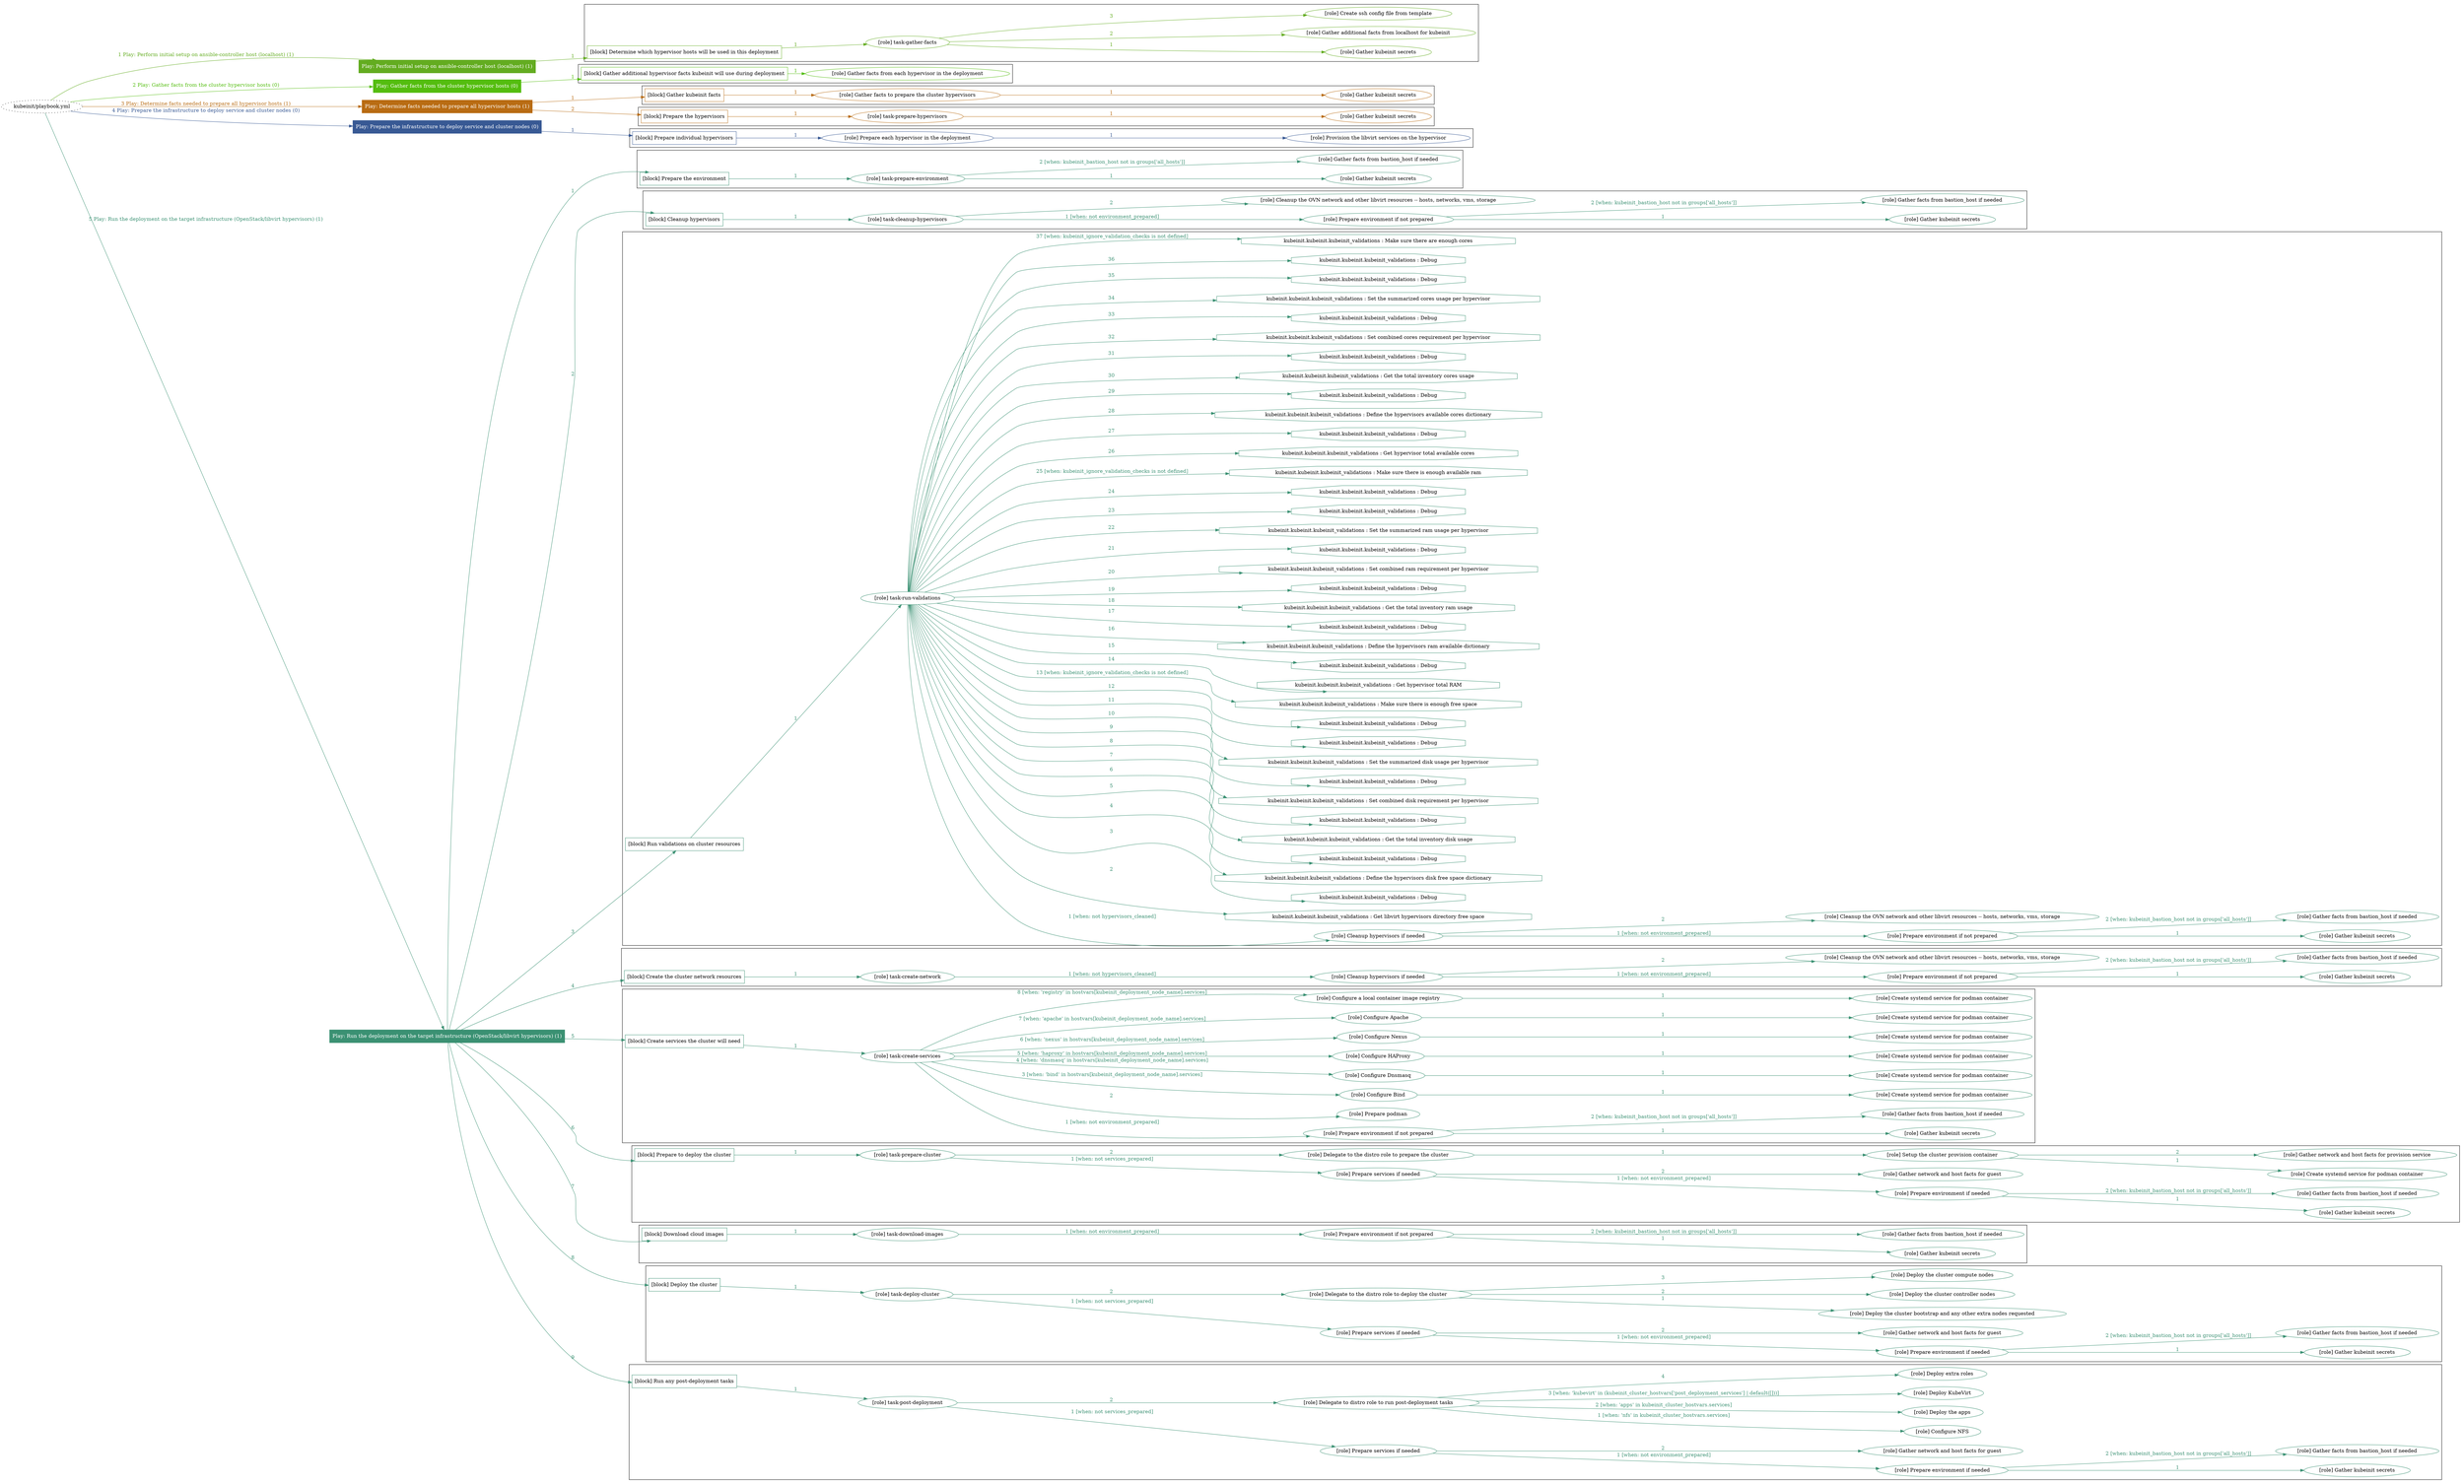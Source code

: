 digraph {
	graph [concentrate=true ordering=in rankdir=LR ratio=fill]
	edge [esep=5 sep=10]
	"kubeinit/playbook.yml" [URL="/home/runner/work/kubeinit/kubeinit/kubeinit/playbook.yml" id=playbook_b340f3e6 style=dotted]
	"kubeinit/playbook.yml" -> play_d14f29fc [label="1 Play: Perform initial setup on ansible-controller host (localhost) (1)" color="#63ac20" fontcolor="#63ac20" id=edge_play_d14f29fc labeltooltip="1 Play: Perform initial setup on ansible-controller host (localhost) (1)" tooltip="1 Play: Perform initial setup on ansible-controller host (localhost) (1)"]
	subgraph "Play: Perform initial setup on ansible-controller host (localhost) (1)" {
		play_d14f29fc [label="Play: Perform initial setup on ansible-controller host (localhost) (1)" URL="/home/runner/work/kubeinit/kubeinit/kubeinit/playbook.yml" color="#63ac20" fontcolor="#ffffff" id=play_d14f29fc shape=box style=filled tooltip=localhost]
		play_d14f29fc -> block_7a212aa8 [label=1 color="#63ac20" fontcolor="#63ac20" id=edge_block_7a212aa8 labeltooltip=1 tooltip=1]
		subgraph cluster_block_7a212aa8 {
			block_7a212aa8 [label="[block] Determine which hypervisor hosts will be used in this deployment" URL="/home/runner/work/kubeinit/kubeinit/kubeinit/playbook.yml" color="#63ac20" id=block_7a212aa8 labeltooltip="Determine which hypervisor hosts will be used in this deployment" shape=box tooltip="Determine which hypervisor hosts will be used in this deployment"]
			block_7a212aa8 -> role_61c9e924 [label="1 " color="#63ac20" fontcolor="#63ac20" id=edge_role_61c9e924 labeltooltip="1 " tooltip="1 "]
			subgraph "task-gather-facts" {
				role_61c9e924 [label="[role] task-gather-facts" URL="/home/runner/work/kubeinit/kubeinit/kubeinit/playbook.yml" color="#63ac20" id=role_61c9e924 tooltip="task-gather-facts"]
				role_61c9e924 -> role_0afa26f3 [label="1 " color="#63ac20" fontcolor="#63ac20" id=edge_role_0afa26f3 labeltooltip="1 " tooltip="1 "]
				subgraph "Gather kubeinit secrets" {
					role_0afa26f3 [label="[role] Gather kubeinit secrets" URL="/home/runner/.ansible/collections/ansible_collections/kubeinit/kubeinit/roles/kubeinit_prepare/tasks/build_hypervisors_group.yml" color="#63ac20" id=role_0afa26f3 tooltip="Gather kubeinit secrets"]
				}
				role_61c9e924 -> role_352f47d2 [label="2 " color="#63ac20" fontcolor="#63ac20" id=edge_role_352f47d2 labeltooltip="2 " tooltip="2 "]
				subgraph "Gather additional facts from localhost for kubeinit" {
					role_352f47d2 [label="[role] Gather additional facts from localhost for kubeinit" URL="/home/runner/.ansible/collections/ansible_collections/kubeinit/kubeinit/roles/kubeinit_prepare/tasks/build_hypervisors_group.yml" color="#63ac20" id=role_352f47d2 tooltip="Gather additional facts from localhost for kubeinit"]
				}
				role_61c9e924 -> role_abf53a0b [label="3 " color="#63ac20" fontcolor="#63ac20" id=edge_role_abf53a0b labeltooltip="3 " tooltip="3 "]
				subgraph "Create ssh config file from template" {
					role_abf53a0b [label="[role] Create ssh config file from template" URL="/home/runner/.ansible/collections/ansible_collections/kubeinit/kubeinit/roles/kubeinit_prepare/tasks/build_hypervisors_group.yml" color="#63ac20" id=role_abf53a0b tooltip="Create ssh config file from template"]
				}
			}
		}
	}
	"kubeinit/playbook.yml" -> play_2700bdf2 [label="2 Play: Gather facts from the cluster hypervisor hosts (0)" color="#54bd0f" fontcolor="#54bd0f" id=edge_play_2700bdf2 labeltooltip="2 Play: Gather facts from the cluster hypervisor hosts (0)" tooltip="2 Play: Gather facts from the cluster hypervisor hosts (0)"]
	subgraph "Play: Gather facts from the cluster hypervisor hosts (0)" {
		play_2700bdf2 [label="Play: Gather facts from the cluster hypervisor hosts (0)" URL="/home/runner/work/kubeinit/kubeinit/kubeinit/playbook.yml" color="#54bd0f" fontcolor="#ffffff" id=play_2700bdf2 shape=box style=filled tooltip="Play: Gather facts from the cluster hypervisor hosts (0)"]
		play_2700bdf2 -> block_c5b63250 [label=1 color="#54bd0f" fontcolor="#54bd0f" id=edge_block_c5b63250 labeltooltip=1 tooltip=1]
		subgraph cluster_block_c5b63250 {
			block_c5b63250 [label="[block] Gather additional hypervisor facts kubeinit will use during deployment" URL="/home/runner/work/kubeinit/kubeinit/kubeinit/playbook.yml" color="#54bd0f" id=block_c5b63250 labeltooltip="Gather additional hypervisor facts kubeinit will use during deployment" shape=box tooltip="Gather additional hypervisor facts kubeinit will use during deployment"]
			block_c5b63250 -> role_3ca1bf9e [label="1 " color="#54bd0f" fontcolor="#54bd0f" id=edge_role_3ca1bf9e labeltooltip="1 " tooltip="1 "]
			subgraph "Gather facts from each hypervisor in the deployment" {
				role_3ca1bf9e [label="[role] Gather facts from each hypervisor in the deployment" URL="/home/runner/work/kubeinit/kubeinit/kubeinit/playbook.yml" color="#54bd0f" id=role_3ca1bf9e tooltip="Gather facts from each hypervisor in the deployment"]
			}
		}
	}
	"kubeinit/playbook.yml" -> play_6f3cae3c [label="3 Play: Determine facts needed to prepare all hypervisor hosts (1)" color="#b96c13" fontcolor="#b96c13" id=edge_play_6f3cae3c labeltooltip="3 Play: Determine facts needed to prepare all hypervisor hosts (1)" tooltip="3 Play: Determine facts needed to prepare all hypervisor hosts (1)"]
	subgraph "Play: Determine facts needed to prepare all hypervisor hosts (1)" {
		play_6f3cae3c [label="Play: Determine facts needed to prepare all hypervisor hosts (1)" URL="/home/runner/work/kubeinit/kubeinit/kubeinit/playbook.yml" color="#b96c13" fontcolor="#ffffff" id=play_6f3cae3c shape=box style=filled tooltip=localhost]
		play_6f3cae3c -> block_60a329a4 [label=1 color="#b96c13" fontcolor="#b96c13" id=edge_block_60a329a4 labeltooltip=1 tooltip=1]
		subgraph cluster_block_60a329a4 {
			block_60a329a4 [label="[block] Gather kubeinit facts" URL="/home/runner/work/kubeinit/kubeinit/kubeinit/playbook.yml" color="#b96c13" id=block_60a329a4 labeltooltip="Gather kubeinit facts" shape=box tooltip="Gather kubeinit facts"]
			block_60a329a4 -> role_2aebc8b5 [label="1 " color="#b96c13" fontcolor="#b96c13" id=edge_role_2aebc8b5 labeltooltip="1 " tooltip="1 "]
			subgraph "Gather facts to prepare the cluster hypervisors" {
				role_2aebc8b5 [label="[role] Gather facts to prepare the cluster hypervisors" URL="/home/runner/work/kubeinit/kubeinit/kubeinit/playbook.yml" color="#b96c13" id=role_2aebc8b5 tooltip="Gather facts to prepare the cluster hypervisors"]
				role_2aebc8b5 -> role_fcdfa10d [label="1 " color="#b96c13" fontcolor="#b96c13" id=edge_role_fcdfa10d labeltooltip="1 " tooltip="1 "]
				subgraph "Gather kubeinit secrets" {
					role_fcdfa10d [label="[role] Gather kubeinit secrets" URL="/home/runner/.ansible/collections/ansible_collections/kubeinit/kubeinit/roles/kubeinit_prepare/tasks/gather_kubeinit_facts.yml" color="#b96c13" id=role_fcdfa10d tooltip="Gather kubeinit secrets"]
				}
			}
		}
		play_6f3cae3c -> block_6efc2d27 [label=2 color="#b96c13" fontcolor="#b96c13" id=edge_block_6efc2d27 labeltooltip=2 tooltip=2]
		subgraph cluster_block_6efc2d27 {
			block_6efc2d27 [label="[block] Prepare the hypervisors" URL="/home/runner/work/kubeinit/kubeinit/kubeinit/playbook.yml" color="#b96c13" id=block_6efc2d27 labeltooltip="Prepare the hypervisors" shape=box tooltip="Prepare the hypervisors"]
			block_6efc2d27 -> role_9854455f [label="1 " color="#b96c13" fontcolor="#b96c13" id=edge_role_9854455f labeltooltip="1 " tooltip="1 "]
			subgraph "task-prepare-hypervisors" {
				role_9854455f [label="[role] task-prepare-hypervisors" URL="/home/runner/work/kubeinit/kubeinit/kubeinit/playbook.yml" color="#b96c13" id=role_9854455f tooltip="task-prepare-hypervisors"]
				role_9854455f -> role_d564fb24 [label="1 " color="#b96c13" fontcolor="#b96c13" id=edge_role_d564fb24 labeltooltip="1 " tooltip="1 "]
				subgraph "Gather kubeinit secrets" {
					role_d564fb24 [label="[role] Gather kubeinit secrets" URL="/home/runner/.ansible/collections/ansible_collections/kubeinit/kubeinit/roles/kubeinit_prepare/tasks/gather_kubeinit_facts.yml" color="#b96c13" id=role_d564fb24 tooltip="Gather kubeinit secrets"]
				}
			}
		}
	}
	"kubeinit/playbook.yml" -> play_5f726481 [label="4 Play: Prepare the infrastructure to deploy service and cluster nodes (0)" color="#385994" fontcolor="#385994" id=edge_play_5f726481 labeltooltip="4 Play: Prepare the infrastructure to deploy service and cluster nodes (0)" tooltip="4 Play: Prepare the infrastructure to deploy service and cluster nodes (0)"]
	subgraph "Play: Prepare the infrastructure to deploy service and cluster nodes (0)" {
		play_5f726481 [label="Play: Prepare the infrastructure to deploy service and cluster nodes (0)" URL="/home/runner/work/kubeinit/kubeinit/kubeinit/playbook.yml" color="#385994" fontcolor="#ffffff" id=play_5f726481 shape=box style=filled tooltip="Play: Prepare the infrastructure to deploy service and cluster nodes (0)"]
		play_5f726481 -> block_6125a386 [label=1 color="#385994" fontcolor="#385994" id=edge_block_6125a386 labeltooltip=1 tooltip=1]
		subgraph cluster_block_6125a386 {
			block_6125a386 [label="[block] Prepare individual hypervisors" URL="/home/runner/work/kubeinit/kubeinit/kubeinit/playbook.yml" color="#385994" id=block_6125a386 labeltooltip="Prepare individual hypervisors" shape=box tooltip="Prepare individual hypervisors"]
			block_6125a386 -> role_edf4b116 [label="1 " color="#385994" fontcolor="#385994" id=edge_role_edf4b116 labeltooltip="1 " tooltip="1 "]
			subgraph "Prepare each hypervisor in the deployment" {
				role_edf4b116 [label="[role] Prepare each hypervisor in the deployment" URL="/home/runner/work/kubeinit/kubeinit/kubeinit/playbook.yml" color="#385994" id=role_edf4b116 tooltip="Prepare each hypervisor in the deployment"]
				role_edf4b116 -> role_41923a4d [label="1 " color="#385994" fontcolor="#385994" id=edge_role_41923a4d labeltooltip="1 " tooltip="1 "]
				subgraph "Provision the libvirt services on the hypervisor" {
					role_41923a4d [label="[role] Provision the libvirt services on the hypervisor" URL="/home/runner/.ansible/collections/ansible_collections/kubeinit/kubeinit/roles/kubeinit_prepare/tasks/prepare_hypervisor.yml" color="#385994" id=role_41923a4d tooltip="Provision the libvirt services on the hypervisor"]
				}
			}
		}
	}
	"kubeinit/playbook.yml" -> play_31d99971 [label="5 Play: Run the deployment on the target infrastructure (OpenStack/libvirt hypervisors) (1)" color="#3b9173" fontcolor="#3b9173" id=edge_play_31d99971 labeltooltip="5 Play: Run the deployment on the target infrastructure (OpenStack/libvirt hypervisors) (1)" tooltip="5 Play: Run the deployment on the target infrastructure (OpenStack/libvirt hypervisors) (1)"]
	subgraph "Play: Run the deployment on the target infrastructure (OpenStack/libvirt hypervisors) (1)" {
		play_31d99971 [label="Play: Run the deployment on the target infrastructure (OpenStack/libvirt hypervisors) (1)" URL="/home/runner/work/kubeinit/kubeinit/kubeinit/playbook.yml" color="#3b9173" fontcolor="#ffffff" id=play_31d99971 shape=box style=filled tooltip=localhost]
		play_31d99971 -> block_1e7fec3a [label=1 color="#3b9173" fontcolor="#3b9173" id=edge_block_1e7fec3a labeltooltip=1 tooltip=1]
		subgraph cluster_block_1e7fec3a {
			block_1e7fec3a [label="[block] Prepare the environment" URL="/home/runner/work/kubeinit/kubeinit/kubeinit/playbook.yml" color="#3b9173" id=block_1e7fec3a labeltooltip="Prepare the environment" shape=box tooltip="Prepare the environment"]
			block_1e7fec3a -> role_796b4b3d [label="1 " color="#3b9173" fontcolor="#3b9173" id=edge_role_796b4b3d labeltooltip="1 " tooltip="1 "]
			subgraph "task-prepare-environment" {
				role_796b4b3d [label="[role] task-prepare-environment" URL="/home/runner/work/kubeinit/kubeinit/kubeinit/playbook.yml" color="#3b9173" id=role_796b4b3d tooltip="task-prepare-environment"]
				role_796b4b3d -> role_8493aa1d [label="1 " color="#3b9173" fontcolor="#3b9173" id=edge_role_8493aa1d labeltooltip="1 " tooltip="1 "]
				subgraph "Gather kubeinit secrets" {
					role_8493aa1d [label="[role] Gather kubeinit secrets" URL="/home/runner/.ansible/collections/ansible_collections/kubeinit/kubeinit/roles/kubeinit_prepare/tasks/gather_kubeinit_facts.yml" color="#3b9173" id=role_8493aa1d tooltip="Gather kubeinit secrets"]
				}
				role_796b4b3d -> role_0cc3c858 [label="2 [when: kubeinit_bastion_host not in groups['all_hosts']]" color="#3b9173" fontcolor="#3b9173" id=edge_role_0cc3c858 labeltooltip="2 [when: kubeinit_bastion_host not in groups['all_hosts']]" tooltip="2 [when: kubeinit_bastion_host not in groups['all_hosts']]"]
				subgraph "Gather facts from bastion_host if needed" {
					role_0cc3c858 [label="[role] Gather facts from bastion_host if needed" URL="/home/runner/.ansible/collections/ansible_collections/kubeinit/kubeinit/roles/kubeinit_prepare/tasks/main.yml" color="#3b9173" id=role_0cc3c858 tooltip="Gather facts from bastion_host if needed"]
				}
			}
		}
		play_31d99971 -> block_886cf13c [label=2 color="#3b9173" fontcolor="#3b9173" id=edge_block_886cf13c labeltooltip=2 tooltip=2]
		subgraph cluster_block_886cf13c {
			block_886cf13c [label="[block] Cleanup hypervisors" URL="/home/runner/work/kubeinit/kubeinit/kubeinit/playbook.yml" color="#3b9173" id=block_886cf13c labeltooltip="Cleanup hypervisors" shape=box tooltip="Cleanup hypervisors"]
			block_886cf13c -> role_6fd28d8e [label="1 " color="#3b9173" fontcolor="#3b9173" id=edge_role_6fd28d8e labeltooltip="1 " tooltip="1 "]
			subgraph "task-cleanup-hypervisors" {
				role_6fd28d8e [label="[role] task-cleanup-hypervisors" URL="/home/runner/work/kubeinit/kubeinit/kubeinit/playbook.yml" color="#3b9173" id=role_6fd28d8e tooltip="task-cleanup-hypervisors"]
				role_6fd28d8e -> role_a8335f3e [label="1 [when: not environment_prepared]" color="#3b9173" fontcolor="#3b9173" id=edge_role_a8335f3e labeltooltip="1 [when: not environment_prepared]" tooltip="1 [when: not environment_prepared]"]
				subgraph "Prepare environment if not prepared" {
					role_a8335f3e [label="[role] Prepare environment if not prepared" URL="/home/runner/.ansible/collections/ansible_collections/kubeinit/kubeinit/roles/kubeinit_libvirt/tasks/cleanup_hypervisors.yml" color="#3b9173" id=role_a8335f3e tooltip="Prepare environment if not prepared"]
					role_a8335f3e -> role_0e7005bd [label="1 " color="#3b9173" fontcolor="#3b9173" id=edge_role_0e7005bd labeltooltip="1 " tooltip="1 "]
					subgraph "Gather kubeinit secrets" {
						role_0e7005bd [label="[role] Gather kubeinit secrets" URL="/home/runner/.ansible/collections/ansible_collections/kubeinit/kubeinit/roles/kubeinit_prepare/tasks/gather_kubeinit_facts.yml" color="#3b9173" id=role_0e7005bd tooltip="Gather kubeinit secrets"]
					}
					role_a8335f3e -> role_0ea39835 [label="2 [when: kubeinit_bastion_host not in groups['all_hosts']]" color="#3b9173" fontcolor="#3b9173" id=edge_role_0ea39835 labeltooltip="2 [when: kubeinit_bastion_host not in groups['all_hosts']]" tooltip="2 [when: kubeinit_bastion_host not in groups['all_hosts']]"]
					subgraph "Gather facts from bastion_host if needed" {
						role_0ea39835 [label="[role] Gather facts from bastion_host if needed" URL="/home/runner/.ansible/collections/ansible_collections/kubeinit/kubeinit/roles/kubeinit_prepare/tasks/main.yml" color="#3b9173" id=role_0ea39835 tooltip="Gather facts from bastion_host if needed"]
					}
				}
				role_6fd28d8e -> role_cc584f30 [label="2 " color="#3b9173" fontcolor="#3b9173" id=edge_role_cc584f30 labeltooltip="2 " tooltip="2 "]
				subgraph "Cleanup the OVN network and other libvirt resources -- hosts, networks, vms, storage" {
					role_cc584f30 [label="[role] Cleanup the OVN network and other libvirt resources -- hosts, networks, vms, storage" URL="/home/runner/.ansible/collections/ansible_collections/kubeinit/kubeinit/roles/kubeinit_libvirt/tasks/cleanup_hypervisors.yml" color="#3b9173" id=role_cc584f30 tooltip="Cleanup the OVN network and other libvirt resources -- hosts, networks, vms, storage"]
				}
			}
		}
		play_31d99971 -> block_d98f54da [label=3 color="#3b9173" fontcolor="#3b9173" id=edge_block_d98f54da labeltooltip=3 tooltip=3]
		subgraph cluster_block_d98f54da {
			block_d98f54da [label="[block] Run validations on cluster resources" URL="/home/runner/work/kubeinit/kubeinit/kubeinit/playbook.yml" color="#3b9173" id=block_d98f54da labeltooltip="Run validations on cluster resources" shape=box tooltip="Run validations on cluster resources"]
			block_d98f54da -> role_2c6744a5 [label="1 " color="#3b9173" fontcolor="#3b9173" id=edge_role_2c6744a5 labeltooltip="1 " tooltip="1 "]
			subgraph "task-run-validations" {
				role_2c6744a5 [label="[role] task-run-validations" URL="/home/runner/work/kubeinit/kubeinit/kubeinit/playbook.yml" color="#3b9173" id=role_2c6744a5 tooltip="task-run-validations"]
				role_2c6744a5 -> role_4c7a014b [label="1 [when: not hypervisors_cleaned]" color="#3b9173" fontcolor="#3b9173" id=edge_role_4c7a014b labeltooltip="1 [when: not hypervisors_cleaned]" tooltip="1 [when: not hypervisors_cleaned]"]
				subgraph "Cleanup hypervisors if needed" {
					role_4c7a014b [label="[role] Cleanup hypervisors if needed" URL="/home/runner/.ansible/collections/ansible_collections/kubeinit/kubeinit/roles/kubeinit_validations/tasks/main.yml" color="#3b9173" id=role_4c7a014b tooltip="Cleanup hypervisors if needed"]
					role_4c7a014b -> role_e631acce [label="1 [when: not environment_prepared]" color="#3b9173" fontcolor="#3b9173" id=edge_role_e631acce labeltooltip="1 [when: not environment_prepared]" tooltip="1 [when: not environment_prepared]"]
					subgraph "Prepare environment if not prepared" {
						role_e631acce [label="[role] Prepare environment if not prepared" URL="/home/runner/.ansible/collections/ansible_collections/kubeinit/kubeinit/roles/kubeinit_libvirt/tasks/cleanup_hypervisors.yml" color="#3b9173" id=role_e631acce tooltip="Prepare environment if not prepared"]
						role_e631acce -> role_d04d528d [label="1 " color="#3b9173" fontcolor="#3b9173" id=edge_role_d04d528d labeltooltip="1 " tooltip="1 "]
						subgraph "Gather kubeinit secrets" {
							role_d04d528d [label="[role] Gather kubeinit secrets" URL="/home/runner/.ansible/collections/ansible_collections/kubeinit/kubeinit/roles/kubeinit_prepare/tasks/gather_kubeinit_facts.yml" color="#3b9173" id=role_d04d528d tooltip="Gather kubeinit secrets"]
						}
						role_e631acce -> role_562e6107 [label="2 [when: kubeinit_bastion_host not in groups['all_hosts']]" color="#3b9173" fontcolor="#3b9173" id=edge_role_562e6107 labeltooltip="2 [when: kubeinit_bastion_host not in groups['all_hosts']]" tooltip="2 [when: kubeinit_bastion_host not in groups['all_hosts']]"]
						subgraph "Gather facts from bastion_host if needed" {
							role_562e6107 [label="[role] Gather facts from bastion_host if needed" URL="/home/runner/.ansible/collections/ansible_collections/kubeinit/kubeinit/roles/kubeinit_prepare/tasks/main.yml" color="#3b9173" id=role_562e6107 tooltip="Gather facts from bastion_host if needed"]
						}
					}
					role_4c7a014b -> role_5502ee48 [label="2 " color="#3b9173" fontcolor="#3b9173" id=edge_role_5502ee48 labeltooltip="2 " tooltip="2 "]
					subgraph "Cleanup the OVN network and other libvirt resources -- hosts, networks, vms, storage" {
						role_5502ee48 [label="[role] Cleanup the OVN network and other libvirt resources -- hosts, networks, vms, storage" URL="/home/runner/.ansible/collections/ansible_collections/kubeinit/kubeinit/roles/kubeinit_libvirt/tasks/cleanup_hypervisors.yml" color="#3b9173" id=role_5502ee48 tooltip="Cleanup the OVN network and other libvirt resources -- hosts, networks, vms, storage"]
					}
				}
				task_34d435da [label="kubeinit.kubeinit.kubeinit_validations : Get libvirt hypervisors directory free space" URL="/home/runner/.ansible/collections/ansible_collections/kubeinit/kubeinit/roles/kubeinit_validations/tasks/10_libvirt_free_space.yml" color="#3b9173" id=task_34d435da shape=octagon tooltip="kubeinit.kubeinit.kubeinit_validations : Get libvirt hypervisors directory free space"]
				role_2c6744a5 -> task_34d435da [label="2 " color="#3b9173" fontcolor="#3b9173" id=edge_task_34d435da labeltooltip="2 " tooltip="2 "]
				task_7777bd68 [label="kubeinit.kubeinit.kubeinit_validations : Debug" URL="/home/runner/.ansible/collections/ansible_collections/kubeinit/kubeinit/roles/kubeinit_validations/tasks/10_libvirt_free_space.yml" color="#3b9173" id=task_7777bd68 shape=octagon tooltip="kubeinit.kubeinit.kubeinit_validations : Debug"]
				role_2c6744a5 -> task_7777bd68 [label="3 " color="#3b9173" fontcolor="#3b9173" id=edge_task_7777bd68 labeltooltip="3 " tooltip="3 "]
				task_3e4cfd17 [label="kubeinit.kubeinit.kubeinit_validations : Define the hypervisors disk free space dictionary" URL="/home/runner/.ansible/collections/ansible_collections/kubeinit/kubeinit/roles/kubeinit_validations/tasks/10_libvirt_free_space.yml" color="#3b9173" id=task_3e4cfd17 shape=octagon tooltip="kubeinit.kubeinit.kubeinit_validations : Define the hypervisors disk free space dictionary"]
				role_2c6744a5 -> task_3e4cfd17 [label="4 " color="#3b9173" fontcolor="#3b9173" id=edge_task_3e4cfd17 labeltooltip="4 " tooltip="4 "]
				task_92f4a771 [label="kubeinit.kubeinit.kubeinit_validations : Debug" URL="/home/runner/.ansible/collections/ansible_collections/kubeinit/kubeinit/roles/kubeinit_validations/tasks/10_libvirt_free_space.yml" color="#3b9173" id=task_92f4a771 shape=octagon tooltip="kubeinit.kubeinit.kubeinit_validations : Debug"]
				role_2c6744a5 -> task_92f4a771 [label="5 " color="#3b9173" fontcolor="#3b9173" id=edge_task_92f4a771 labeltooltip="5 " tooltip="5 "]
				task_b98c3095 [label="kubeinit.kubeinit.kubeinit_validations : Get the total inventory disk usage" URL="/home/runner/.ansible/collections/ansible_collections/kubeinit/kubeinit/roles/kubeinit_validations/tasks/10_libvirt_free_space.yml" color="#3b9173" id=task_b98c3095 shape=octagon tooltip="kubeinit.kubeinit.kubeinit_validations : Get the total inventory disk usage"]
				role_2c6744a5 -> task_b98c3095 [label="6 " color="#3b9173" fontcolor="#3b9173" id=edge_task_b98c3095 labeltooltip="6 " tooltip="6 "]
				task_83df4615 [label="kubeinit.kubeinit.kubeinit_validations : Debug" URL="/home/runner/.ansible/collections/ansible_collections/kubeinit/kubeinit/roles/kubeinit_validations/tasks/10_libvirt_free_space.yml" color="#3b9173" id=task_83df4615 shape=octagon tooltip="kubeinit.kubeinit.kubeinit_validations : Debug"]
				role_2c6744a5 -> task_83df4615 [label="7 " color="#3b9173" fontcolor="#3b9173" id=edge_task_83df4615 labeltooltip="7 " tooltip="7 "]
				task_5e7968ec [label="kubeinit.kubeinit.kubeinit_validations : Set combined disk requirement per hypervisor" URL="/home/runner/.ansible/collections/ansible_collections/kubeinit/kubeinit/roles/kubeinit_validations/tasks/10_libvirt_free_space.yml" color="#3b9173" id=task_5e7968ec shape=octagon tooltip="kubeinit.kubeinit.kubeinit_validations : Set combined disk requirement per hypervisor"]
				role_2c6744a5 -> task_5e7968ec [label="8 " color="#3b9173" fontcolor="#3b9173" id=edge_task_5e7968ec labeltooltip="8 " tooltip="8 "]
				task_207fda64 [label="kubeinit.kubeinit.kubeinit_validations : Debug" URL="/home/runner/.ansible/collections/ansible_collections/kubeinit/kubeinit/roles/kubeinit_validations/tasks/10_libvirt_free_space.yml" color="#3b9173" id=task_207fda64 shape=octagon tooltip="kubeinit.kubeinit.kubeinit_validations : Debug"]
				role_2c6744a5 -> task_207fda64 [label="9 " color="#3b9173" fontcolor="#3b9173" id=edge_task_207fda64 labeltooltip="9 " tooltip="9 "]
				task_cc1109e3 [label="kubeinit.kubeinit.kubeinit_validations : Set the summarized disk usage per hypervisor" URL="/home/runner/.ansible/collections/ansible_collections/kubeinit/kubeinit/roles/kubeinit_validations/tasks/10_libvirt_free_space.yml" color="#3b9173" id=task_cc1109e3 shape=octagon tooltip="kubeinit.kubeinit.kubeinit_validations : Set the summarized disk usage per hypervisor"]
				role_2c6744a5 -> task_cc1109e3 [label="10 " color="#3b9173" fontcolor="#3b9173" id=edge_task_cc1109e3 labeltooltip="10 " tooltip="10 "]
				task_cb6eaadc [label="kubeinit.kubeinit.kubeinit_validations : Debug" URL="/home/runner/.ansible/collections/ansible_collections/kubeinit/kubeinit/roles/kubeinit_validations/tasks/10_libvirt_free_space.yml" color="#3b9173" id=task_cb6eaadc shape=octagon tooltip="kubeinit.kubeinit.kubeinit_validations : Debug"]
				role_2c6744a5 -> task_cb6eaadc [label="11 " color="#3b9173" fontcolor="#3b9173" id=edge_task_cb6eaadc labeltooltip="11 " tooltip="11 "]
				task_4d61b62e [label="kubeinit.kubeinit.kubeinit_validations : Debug" URL="/home/runner/.ansible/collections/ansible_collections/kubeinit/kubeinit/roles/kubeinit_validations/tasks/10_libvirt_free_space.yml" color="#3b9173" id=task_4d61b62e shape=octagon tooltip="kubeinit.kubeinit.kubeinit_validations : Debug"]
				role_2c6744a5 -> task_4d61b62e [label="12 " color="#3b9173" fontcolor="#3b9173" id=edge_task_4d61b62e labeltooltip="12 " tooltip="12 "]
				task_4f3eecd2 [label="kubeinit.kubeinit.kubeinit_validations : Make sure there is enough free space" URL="/home/runner/.ansible/collections/ansible_collections/kubeinit/kubeinit/roles/kubeinit_validations/tasks/10_libvirt_free_space.yml" color="#3b9173" id=task_4f3eecd2 shape=octagon tooltip="kubeinit.kubeinit.kubeinit_validations : Make sure there is enough free space"]
				role_2c6744a5 -> task_4f3eecd2 [label="13 [when: kubeinit_ignore_validation_checks is not defined]" color="#3b9173" fontcolor="#3b9173" id=edge_task_4f3eecd2 labeltooltip="13 [when: kubeinit_ignore_validation_checks is not defined]" tooltip="13 [when: kubeinit_ignore_validation_checks is not defined]"]
				task_1d70d152 [label="kubeinit.kubeinit.kubeinit_validations : Get hypervisor total RAM" URL="/home/runner/.ansible/collections/ansible_collections/kubeinit/kubeinit/roles/kubeinit_validations/tasks/20_libvirt_available_ram.yml" color="#3b9173" id=task_1d70d152 shape=octagon tooltip="kubeinit.kubeinit.kubeinit_validations : Get hypervisor total RAM"]
				role_2c6744a5 -> task_1d70d152 [label="14 " color="#3b9173" fontcolor="#3b9173" id=edge_task_1d70d152 labeltooltip="14 " tooltip="14 "]
				task_4c614dbb [label="kubeinit.kubeinit.kubeinit_validations : Debug" URL="/home/runner/.ansible/collections/ansible_collections/kubeinit/kubeinit/roles/kubeinit_validations/tasks/20_libvirt_available_ram.yml" color="#3b9173" id=task_4c614dbb shape=octagon tooltip="kubeinit.kubeinit.kubeinit_validations : Debug"]
				role_2c6744a5 -> task_4c614dbb [label="15 " color="#3b9173" fontcolor="#3b9173" id=edge_task_4c614dbb labeltooltip="15 " tooltip="15 "]
				task_a47f6ef7 [label="kubeinit.kubeinit.kubeinit_validations : Define the hypervisors ram available dictionary" URL="/home/runner/.ansible/collections/ansible_collections/kubeinit/kubeinit/roles/kubeinit_validations/tasks/20_libvirt_available_ram.yml" color="#3b9173" id=task_a47f6ef7 shape=octagon tooltip="kubeinit.kubeinit.kubeinit_validations : Define the hypervisors ram available dictionary"]
				role_2c6744a5 -> task_a47f6ef7 [label="16 " color="#3b9173" fontcolor="#3b9173" id=edge_task_a47f6ef7 labeltooltip="16 " tooltip="16 "]
				task_5745e9c3 [label="kubeinit.kubeinit.kubeinit_validations : Debug" URL="/home/runner/.ansible/collections/ansible_collections/kubeinit/kubeinit/roles/kubeinit_validations/tasks/20_libvirt_available_ram.yml" color="#3b9173" id=task_5745e9c3 shape=octagon tooltip="kubeinit.kubeinit.kubeinit_validations : Debug"]
				role_2c6744a5 -> task_5745e9c3 [label="17 " color="#3b9173" fontcolor="#3b9173" id=edge_task_5745e9c3 labeltooltip="17 " tooltip="17 "]
				task_6cea26d4 [label="kubeinit.kubeinit.kubeinit_validations : Get the total inventory ram usage" URL="/home/runner/.ansible/collections/ansible_collections/kubeinit/kubeinit/roles/kubeinit_validations/tasks/20_libvirt_available_ram.yml" color="#3b9173" id=task_6cea26d4 shape=octagon tooltip="kubeinit.kubeinit.kubeinit_validations : Get the total inventory ram usage"]
				role_2c6744a5 -> task_6cea26d4 [label="18 " color="#3b9173" fontcolor="#3b9173" id=edge_task_6cea26d4 labeltooltip="18 " tooltip="18 "]
				task_dcb18753 [label="kubeinit.kubeinit.kubeinit_validations : Debug" URL="/home/runner/.ansible/collections/ansible_collections/kubeinit/kubeinit/roles/kubeinit_validations/tasks/20_libvirt_available_ram.yml" color="#3b9173" id=task_dcb18753 shape=octagon tooltip="kubeinit.kubeinit.kubeinit_validations : Debug"]
				role_2c6744a5 -> task_dcb18753 [label="19 " color="#3b9173" fontcolor="#3b9173" id=edge_task_dcb18753 labeltooltip="19 " tooltip="19 "]
				task_158edb77 [label="kubeinit.kubeinit.kubeinit_validations : Set combined ram requirement per hypervisor" URL="/home/runner/.ansible/collections/ansible_collections/kubeinit/kubeinit/roles/kubeinit_validations/tasks/20_libvirt_available_ram.yml" color="#3b9173" id=task_158edb77 shape=octagon tooltip="kubeinit.kubeinit.kubeinit_validations : Set combined ram requirement per hypervisor"]
				role_2c6744a5 -> task_158edb77 [label="20 " color="#3b9173" fontcolor="#3b9173" id=edge_task_158edb77 labeltooltip="20 " tooltip="20 "]
				task_4417036d [label="kubeinit.kubeinit.kubeinit_validations : Debug" URL="/home/runner/.ansible/collections/ansible_collections/kubeinit/kubeinit/roles/kubeinit_validations/tasks/20_libvirt_available_ram.yml" color="#3b9173" id=task_4417036d shape=octagon tooltip="kubeinit.kubeinit.kubeinit_validations : Debug"]
				role_2c6744a5 -> task_4417036d [label="21 " color="#3b9173" fontcolor="#3b9173" id=edge_task_4417036d labeltooltip="21 " tooltip="21 "]
				task_ffbd03a1 [label="kubeinit.kubeinit.kubeinit_validations : Set the summarized ram usage per hypervisor" URL="/home/runner/.ansible/collections/ansible_collections/kubeinit/kubeinit/roles/kubeinit_validations/tasks/20_libvirt_available_ram.yml" color="#3b9173" id=task_ffbd03a1 shape=octagon tooltip="kubeinit.kubeinit.kubeinit_validations : Set the summarized ram usage per hypervisor"]
				role_2c6744a5 -> task_ffbd03a1 [label="22 " color="#3b9173" fontcolor="#3b9173" id=edge_task_ffbd03a1 labeltooltip="22 " tooltip="22 "]
				task_457dc4ae [label="kubeinit.kubeinit.kubeinit_validations : Debug" URL="/home/runner/.ansible/collections/ansible_collections/kubeinit/kubeinit/roles/kubeinit_validations/tasks/20_libvirt_available_ram.yml" color="#3b9173" id=task_457dc4ae shape=octagon tooltip="kubeinit.kubeinit.kubeinit_validations : Debug"]
				role_2c6744a5 -> task_457dc4ae [label="23 " color="#3b9173" fontcolor="#3b9173" id=edge_task_457dc4ae labeltooltip="23 " tooltip="23 "]
				task_f7265da1 [label="kubeinit.kubeinit.kubeinit_validations : Debug" URL="/home/runner/.ansible/collections/ansible_collections/kubeinit/kubeinit/roles/kubeinit_validations/tasks/20_libvirt_available_ram.yml" color="#3b9173" id=task_f7265da1 shape=octagon tooltip="kubeinit.kubeinit.kubeinit_validations : Debug"]
				role_2c6744a5 -> task_f7265da1 [label="24 " color="#3b9173" fontcolor="#3b9173" id=edge_task_f7265da1 labeltooltip="24 " tooltip="24 "]
				task_9af33553 [label="kubeinit.kubeinit.kubeinit_validations : Make sure there is enough available ram" URL="/home/runner/.ansible/collections/ansible_collections/kubeinit/kubeinit/roles/kubeinit_validations/tasks/20_libvirt_available_ram.yml" color="#3b9173" id=task_9af33553 shape=octagon tooltip="kubeinit.kubeinit.kubeinit_validations : Make sure there is enough available ram"]
				role_2c6744a5 -> task_9af33553 [label="25 [when: kubeinit_ignore_validation_checks is not defined]" color="#3b9173" fontcolor="#3b9173" id=edge_task_9af33553 labeltooltip="25 [when: kubeinit_ignore_validation_checks is not defined]" tooltip="25 [when: kubeinit_ignore_validation_checks is not defined]"]
				task_1f56fb95 [label="kubeinit.kubeinit.kubeinit_validations : Get hypervisor total available cores" URL="/home/runner/.ansible/collections/ansible_collections/kubeinit/kubeinit/roles/kubeinit_validations/tasks/30_libvirt_check_cpu_cores.yml" color="#3b9173" id=task_1f56fb95 shape=octagon tooltip="kubeinit.kubeinit.kubeinit_validations : Get hypervisor total available cores"]
				role_2c6744a5 -> task_1f56fb95 [label="26 " color="#3b9173" fontcolor="#3b9173" id=edge_task_1f56fb95 labeltooltip="26 " tooltip="26 "]
				task_f573899c [label="kubeinit.kubeinit.kubeinit_validations : Debug" URL="/home/runner/.ansible/collections/ansible_collections/kubeinit/kubeinit/roles/kubeinit_validations/tasks/30_libvirt_check_cpu_cores.yml" color="#3b9173" id=task_f573899c shape=octagon tooltip="kubeinit.kubeinit.kubeinit_validations : Debug"]
				role_2c6744a5 -> task_f573899c [label="27 " color="#3b9173" fontcolor="#3b9173" id=edge_task_f573899c labeltooltip="27 " tooltip="27 "]
				task_9a73a3da [label="kubeinit.kubeinit.kubeinit_validations : Define the hypervisors available cores dictionary" URL="/home/runner/.ansible/collections/ansible_collections/kubeinit/kubeinit/roles/kubeinit_validations/tasks/30_libvirt_check_cpu_cores.yml" color="#3b9173" id=task_9a73a3da shape=octagon tooltip="kubeinit.kubeinit.kubeinit_validations : Define the hypervisors available cores dictionary"]
				role_2c6744a5 -> task_9a73a3da [label="28 " color="#3b9173" fontcolor="#3b9173" id=edge_task_9a73a3da labeltooltip="28 " tooltip="28 "]
				task_186db6d6 [label="kubeinit.kubeinit.kubeinit_validations : Debug" URL="/home/runner/.ansible/collections/ansible_collections/kubeinit/kubeinit/roles/kubeinit_validations/tasks/30_libvirt_check_cpu_cores.yml" color="#3b9173" id=task_186db6d6 shape=octagon tooltip="kubeinit.kubeinit.kubeinit_validations : Debug"]
				role_2c6744a5 -> task_186db6d6 [label="29 " color="#3b9173" fontcolor="#3b9173" id=edge_task_186db6d6 labeltooltip="29 " tooltip="29 "]
				task_8e6c1be4 [label="kubeinit.kubeinit.kubeinit_validations : Get the total inventory cores usage" URL="/home/runner/.ansible/collections/ansible_collections/kubeinit/kubeinit/roles/kubeinit_validations/tasks/30_libvirt_check_cpu_cores.yml" color="#3b9173" id=task_8e6c1be4 shape=octagon tooltip="kubeinit.kubeinit.kubeinit_validations : Get the total inventory cores usage"]
				role_2c6744a5 -> task_8e6c1be4 [label="30 " color="#3b9173" fontcolor="#3b9173" id=edge_task_8e6c1be4 labeltooltip="30 " tooltip="30 "]
				task_25d5b280 [label="kubeinit.kubeinit.kubeinit_validations : Debug" URL="/home/runner/.ansible/collections/ansible_collections/kubeinit/kubeinit/roles/kubeinit_validations/tasks/30_libvirt_check_cpu_cores.yml" color="#3b9173" id=task_25d5b280 shape=octagon tooltip="kubeinit.kubeinit.kubeinit_validations : Debug"]
				role_2c6744a5 -> task_25d5b280 [label="31 " color="#3b9173" fontcolor="#3b9173" id=edge_task_25d5b280 labeltooltip="31 " tooltip="31 "]
				task_cc10fb49 [label="kubeinit.kubeinit.kubeinit_validations : Set combined cores requirement per hypervisor" URL="/home/runner/.ansible/collections/ansible_collections/kubeinit/kubeinit/roles/kubeinit_validations/tasks/30_libvirt_check_cpu_cores.yml" color="#3b9173" id=task_cc10fb49 shape=octagon tooltip="kubeinit.kubeinit.kubeinit_validations : Set combined cores requirement per hypervisor"]
				role_2c6744a5 -> task_cc10fb49 [label="32 " color="#3b9173" fontcolor="#3b9173" id=edge_task_cc10fb49 labeltooltip="32 " tooltip="32 "]
				task_f522d696 [label="kubeinit.kubeinit.kubeinit_validations : Debug" URL="/home/runner/.ansible/collections/ansible_collections/kubeinit/kubeinit/roles/kubeinit_validations/tasks/30_libvirt_check_cpu_cores.yml" color="#3b9173" id=task_f522d696 shape=octagon tooltip="kubeinit.kubeinit.kubeinit_validations : Debug"]
				role_2c6744a5 -> task_f522d696 [label="33 " color="#3b9173" fontcolor="#3b9173" id=edge_task_f522d696 labeltooltip="33 " tooltip="33 "]
				task_062b22a8 [label="kubeinit.kubeinit.kubeinit_validations : Set the summarized cores usage per hypervisor" URL="/home/runner/.ansible/collections/ansible_collections/kubeinit/kubeinit/roles/kubeinit_validations/tasks/30_libvirt_check_cpu_cores.yml" color="#3b9173" id=task_062b22a8 shape=octagon tooltip="kubeinit.kubeinit.kubeinit_validations : Set the summarized cores usage per hypervisor"]
				role_2c6744a5 -> task_062b22a8 [label="34 " color="#3b9173" fontcolor="#3b9173" id=edge_task_062b22a8 labeltooltip="34 " tooltip="34 "]
				task_36aa98ea [label="kubeinit.kubeinit.kubeinit_validations : Debug" URL="/home/runner/.ansible/collections/ansible_collections/kubeinit/kubeinit/roles/kubeinit_validations/tasks/30_libvirt_check_cpu_cores.yml" color="#3b9173" id=task_36aa98ea shape=octagon tooltip="kubeinit.kubeinit.kubeinit_validations : Debug"]
				role_2c6744a5 -> task_36aa98ea [label="35 " color="#3b9173" fontcolor="#3b9173" id=edge_task_36aa98ea labeltooltip="35 " tooltip="35 "]
				task_13a14745 [label="kubeinit.kubeinit.kubeinit_validations : Debug" URL="/home/runner/.ansible/collections/ansible_collections/kubeinit/kubeinit/roles/kubeinit_validations/tasks/30_libvirt_check_cpu_cores.yml" color="#3b9173" id=task_13a14745 shape=octagon tooltip="kubeinit.kubeinit.kubeinit_validations : Debug"]
				role_2c6744a5 -> task_13a14745 [label="36 " color="#3b9173" fontcolor="#3b9173" id=edge_task_13a14745 labeltooltip="36 " tooltip="36 "]
				task_a869ff0f [label="kubeinit.kubeinit.kubeinit_validations : Make sure there are enough cores" URL="/home/runner/.ansible/collections/ansible_collections/kubeinit/kubeinit/roles/kubeinit_validations/tasks/30_libvirt_check_cpu_cores.yml" color="#3b9173" id=task_a869ff0f shape=octagon tooltip="kubeinit.kubeinit.kubeinit_validations : Make sure there are enough cores"]
				role_2c6744a5 -> task_a869ff0f [label="37 [when: kubeinit_ignore_validation_checks is not defined]" color="#3b9173" fontcolor="#3b9173" id=edge_task_a869ff0f labeltooltip="37 [when: kubeinit_ignore_validation_checks is not defined]" tooltip="37 [when: kubeinit_ignore_validation_checks is not defined]"]
			}
		}
		play_31d99971 -> block_4f05fc22 [label=4 color="#3b9173" fontcolor="#3b9173" id=edge_block_4f05fc22 labeltooltip=4 tooltip=4]
		subgraph cluster_block_4f05fc22 {
			block_4f05fc22 [label="[block] Create the cluster network resources" URL="/home/runner/work/kubeinit/kubeinit/kubeinit/playbook.yml" color="#3b9173" id=block_4f05fc22 labeltooltip="Create the cluster network resources" shape=box tooltip="Create the cluster network resources"]
			block_4f05fc22 -> role_701d87b9 [label="1 " color="#3b9173" fontcolor="#3b9173" id=edge_role_701d87b9 labeltooltip="1 " tooltip="1 "]
			subgraph "task-create-network" {
				role_701d87b9 [label="[role] task-create-network" URL="/home/runner/work/kubeinit/kubeinit/kubeinit/playbook.yml" color="#3b9173" id=role_701d87b9 tooltip="task-create-network"]
				role_701d87b9 -> role_1145fbbb [label="1 [when: not hypervisors_cleaned]" color="#3b9173" fontcolor="#3b9173" id=edge_role_1145fbbb labeltooltip="1 [when: not hypervisors_cleaned]" tooltip="1 [when: not hypervisors_cleaned]"]
				subgraph "Cleanup hypervisors if needed" {
					role_1145fbbb [label="[role] Cleanup hypervisors if needed" URL="/home/runner/.ansible/collections/ansible_collections/kubeinit/kubeinit/roles/kubeinit_libvirt/tasks/create_network.yml" color="#3b9173" id=role_1145fbbb tooltip="Cleanup hypervisors if needed"]
					role_1145fbbb -> role_6443d817 [label="1 [when: not environment_prepared]" color="#3b9173" fontcolor="#3b9173" id=edge_role_6443d817 labeltooltip="1 [when: not environment_prepared]" tooltip="1 [when: not environment_prepared]"]
					subgraph "Prepare environment if not prepared" {
						role_6443d817 [label="[role] Prepare environment if not prepared" URL="/home/runner/.ansible/collections/ansible_collections/kubeinit/kubeinit/roles/kubeinit_libvirt/tasks/cleanup_hypervisors.yml" color="#3b9173" id=role_6443d817 tooltip="Prepare environment if not prepared"]
						role_6443d817 -> role_e43a12ad [label="1 " color="#3b9173" fontcolor="#3b9173" id=edge_role_e43a12ad labeltooltip="1 " tooltip="1 "]
						subgraph "Gather kubeinit secrets" {
							role_e43a12ad [label="[role] Gather kubeinit secrets" URL="/home/runner/.ansible/collections/ansible_collections/kubeinit/kubeinit/roles/kubeinit_prepare/tasks/gather_kubeinit_facts.yml" color="#3b9173" id=role_e43a12ad tooltip="Gather kubeinit secrets"]
						}
						role_6443d817 -> role_0e9d0234 [label="2 [when: kubeinit_bastion_host not in groups['all_hosts']]" color="#3b9173" fontcolor="#3b9173" id=edge_role_0e9d0234 labeltooltip="2 [when: kubeinit_bastion_host not in groups['all_hosts']]" tooltip="2 [when: kubeinit_bastion_host not in groups['all_hosts']]"]
						subgraph "Gather facts from bastion_host if needed" {
							role_0e9d0234 [label="[role] Gather facts from bastion_host if needed" URL="/home/runner/.ansible/collections/ansible_collections/kubeinit/kubeinit/roles/kubeinit_prepare/tasks/main.yml" color="#3b9173" id=role_0e9d0234 tooltip="Gather facts from bastion_host if needed"]
						}
					}
					role_1145fbbb -> role_13c1637d [label="2 " color="#3b9173" fontcolor="#3b9173" id=edge_role_13c1637d labeltooltip="2 " tooltip="2 "]
					subgraph "Cleanup the OVN network and other libvirt resources -- hosts, networks, vms, storage" {
						role_13c1637d [label="[role] Cleanup the OVN network and other libvirt resources -- hosts, networks, vms, storage" URL="/home/runner/.ansible/collections/ansible_collections/kubeinit/kubeinit/roles/kubeinit_libvirt/tasks/cleanup_hypervisors.yml" color="#3b9173" id=role_13c1637d tooltip="Cleanup the OVN network and other libvirt resources -- hosts, networks, vms, storage"]
					}
				}
			}
		}
		play_31d99971 -> block_c577c217 [label=5 color="#3b9173" fontcolor="#3b9173" id=edge_block_c577c217 labeltooltip=5 tooltip=5]
		subgraph cluster_block_c577c217 {
			block_c577c217 [label="[block] Create services the cluster will need" URL="/home/runner/work/kubeinit/kubeinit/kubeinit/playbook.yml" color="#3b9173" id=block_c577c217 labeltooltip="Create services the cluster will need" shape=box tooltip="Create services the cluster will need"]
			block_c577c217 -> role_de343559 [label="1 " color="#3b9173" fontcolor="#3b9173" id=edge_role_de343559 labeltooltip="1 " tooltip="1 "]
			subgraph "task-create-services" {
				role_de343559 [label="[role] task-create-services" URL="/home/runner/work/kubeinit/kubeinit/kubeinit/playbook.yml" color="#3b9173" id=role_de343559 tooltip="task-create-services"]
				role_de343559 -> role_69c27b9a [label="1 [when: not environment_prepared]" color="#3b9173" fontcolor="#3b9173" id=edge_role_69c27b9a labeltooltip="1 [when: not environment_prepared]" tooltip="1 [when: not environment_prepared]"]
				subgraph "Prepare environment if not prepared" {
					role_69c27b9a [label="[role] Prepare environment if not prepared" URL="/home/runner/.ansible/collections/ansible_collections/kubeinit/kubeinit/roles/kubeinit_services/tasks/main.yml" color="#3b9173" id=role_69c27b9a tooltip="Prepare environment if not prepared"]
					role_69c27b9a -> role_c148de4e [label="1 " color="#3b9173" fontcolor="#3b9173" id=edge_role_c148de4e labeltooltip="1 " tooltip="1 "]
					subgraph "Gather kubeinit secrets" {
						role_c148de4e [label="[role] Gather kubeinit secrets" URL="/home/runner/.ansible/collections/ansible_collections/kubeinit/kubeinit/roles/kubeinit_prepare/tasks/gather_kubeinit_facts.yml" color="#3b9173" id=role_c148de4e tooltip="Gather kubeinit secrets"]
					}
					role_69c27b9a -> role_2a3b8e94 [label="2 [when: kubeinit_bastion_host not in groups['all_hosts']]" color="#3b9173" fontcolor="#3b9173" id=edge_role_2a3b8e94 labeltooltip="2 [when: kubeinit_bastion_host not in groups['all_hosts']]" tooltip="2 [when: kubeinit_bastion_host not in groups['all_hosts']]"]
					subgraph "Gather facts from bastion_host if needed" {
						role_2a3b8e94 [label="[role] Gather facts from bastion_host if needed" URL="/home/runner/.ansible/collections/ansible_collections/kubeinit/kubeinit/roles/kubeinit_prepare/tasks/main.yml" color="#3b9173" id=role_2a3b8e94 tooltip="Gather facts from bastion_host if needed"]
					}
				}
				role_de343559 -> role_ab1258ed [label="2 " color="#3b9173" fontcolor="#3b9173" id=edge_role_ab1258ed labeltooltip="2 " tooltip="2 "]
				subgraph "Prepare podman" {
					role_ab1258ed [label="[role] Prepare podman" URL="/home/runner/.ansible/collections/ansible_collections/kubeinit/kubeinit/roles/kubeinit_services/tasks/00_create_service_pod.yml" color="#3b9173" id=role_ab1258ed tooltip="Prepare podman"]
				}
				role_de343559 -> role_7eb69bcf [label="3 [when: 'bind' in hostvars[kubeinit_deployment_node_name].services]" color="#3b9173" fontcolor="#3b9173" id=edge_role_7eb69bcf labeltooltip="3 [when: 'bind' in hostvars[kubeinit_deployment_node_name].services]" tooltip="3 [when: 'bind' in hostvars[kubeinit_deployment_node_name].services]"]
				subgraph "Configure Bind" {
					role_7eb69bcf [label="[role] Configure Bind" URL="/home/runner/.ansible/collections/ansible_collections/kubeinit/kubeinit/roles/kubeinit_services/tasks/start_services_containers.yml" color="#3b9173" id=role_7eb69bcf tooltip="Configure Bind"]
					role_7eb69bcf -> role_98ca2668 [label="1 " color="#3b9173" fontcolor="#3b9173" id=edge_role_98ca2668 labeltooltip="1 " tooltip="1 "]
					subgraph "Create systemd service for podman container" {
						role_98ca2668 [label="[role] Create systemd service for podman container" URL="/home/runner/.ansible/collections/ansible_collections/kubeinit/kubeinit/roles/kubeinit_bind/tasks/main.yml" color="#3b9173" id=role_98ca2668 tooltip="Create systemd service for podman container"]
					}
				}
				role_de343559 -> role_3772400e [label="4 [when: 'dnsmasq' in hostvars[kubeinit_deployment_node_name].services]" color="#3b9173" fontcolor="#3b9173" id=edge_role_3772400e labeltooltip="4 [when: 'dnsmasq' in hostvars[kubeinit_deployment_node_name].services]" tooltip="4 [when: 'dnsmasq' in hostvars[kubeinit_deployment_node_name].services]"]
				subgraph "Configure Dnsmasq" {
					role_3772400e [label="[role] Configure Dnsmasq" URL="/home/runner/.ansible/collections/ansible_collections/kubeinit/kubeinit/roles/kubeinit_services/tasks/start_services_containers.yml" color="#3b9173" id=role_3772400e tooltip="Configure Dnsmasq"]
					role_3772400e -> role_0020c020 [label="1 " color="#3b9173" fontcolor="#3b9173" id=edge_role_0020c020 labeltooltip="1 " tooltip="1 "]
					subgraph "Create systemd service for podman container" {
						role_0020c020 [label="[role] Create systemd service for podman container" URL="/home/runner/.ansible/collections/ansible_collections/kubeinit/kubeinit/roles/kubeinit_dnsmasq/tasks/main.yml" color="#3b9173" id=role_0020c020 tooltip="Create systemd service for podman container"]
					}
				}
				role_de343559 -> role_f99f6be4 [label="5 [when: 'haproxy' in hostvars[kubeinit_deployment_node_name].services]" color="#3b9173" fontcolor="#3b9173" id=edge_role_f99f6be4 labeltooltip="5 [when: 'haproxy' in hostvars[kubeinit_deployment_node_name].services]" tooltip="5 [when: 'haproxy' in hostvars[kubeinit_deployment_node_name].services]"]
				subgraph "Configure HAProxy" {
					role_f99f6be4 [label="[role] Configure HAProxy" URL="/home/runner/.ansible/collections/ansible_collections/kubeinit/kubeinit/roles/kubeinit_services/tasks/start_services_containers.yml" color="#3b9173" id=role_f99f6be4 tooltip="Configure HAProxy"]
					role_f99f6be4 -> role_0472be68 [label="1 " color="#3b9173" fontcolor="#3b9173" id=edge_role_0472be68 labeltooltip="1 " tooltip="1 "]
					subgraph "Create systemd service for podman container" {
						role_0472be68 [label="[role] Create systemd service for podman container" URL="/home/runner/.ansible/collections/ansible_collections/kubeinit/kubeinit/roles/kubeinit_haproxy/tasks/main.yml" color="#3b9173" id=role_0472be68 tooltip="Create systemd service for podman container"]
					}
				}
				role_de343559 -> role_da509072 [label="6 [when: 'nexus' in hostvars[kubeinit_deployment_node_name].services]" color="#3b9173" fontcolor="#3b9173" id=edge_role_da509072 labeltooltip="6 [when: 'nexus' in hostvars[kubeinit_deployment_node_name].services]" tooltip="6 [when: 'nexus' in hostvars[kubeinit_deployment_node_name].services]"]
				subgraph "Configure Nexus" {
					role_da509072 [label="[role] Configure Nexus" URL="/home/runner/.ansible/collections/ansible_collections/kubeinit/kubeinit/roles/kubeinit_services/tasks/start_services_containers.yml" color="#3b9173" id=role_da509072 tooltip="Configure Nexus"]
					role_da509072 -> role_9cae07af [label="1 " color="#3b9173" fontcolor="#3b9173" id=edge_role_9cae07af labeltooltip="1 " tooltip="1 "]
					subgraph "Create systemd service for podman container" {
						role_9cae07af [label="[role] Create systemd service for podman container" URL="/home/runner/.ansible/collections/ansible_collections/kubeinit/kubeinit/roles/kubeinit_nexus/tasks/main.yml" color="#3b9173" id=role_9cae07af tooltip="Create systemd service for podman container"]
					}
				}
				role_de343559 -> role_cd5844c6 [label="7 [when: 'apache' in hostvars[kubeinit_deployment_node_name].services]" color="#3b9173" fontcolor="#3b9173" id=edge_role_cd5844c6 labeltooltip="7 [when: 'apache' in hostvars[kubeinit_deployment_node_name].services]" tooltip="7 [when: 'apache' in hostvars[kubeinit_deployment_node_name].services]"]
				subgraph "Configure Apache" {
					role_cd5844c6 [label="[role] Configure Apache" URL="/home/runner/.ansible/collections/ansible_collections/kubeinit/kubeinit/roles/kubeinit_services/tasks/start_services_containers.yml" color="#3b9173" id=role_cd5844c6 tooltip="Configure Apache"]
					role_cd5844c6 -> role_3684a5a0 [label="1 " color="#3b9173" fontcolor="#3b9173" id=edge_role_3684a5a0 labeltooltip="1 " tooltip="1 "]
					subgraph "Create systemd service for podman container" {
						role_3684a5a0 [label="[role] Create systemd service for podman container" URL="/home/runner/.ansible/collections/ansible_collections/kubeinit/kubeinit/roles/kubeinit_apache/tasks/main.yml" color="#3b9173" id=role_3684a5a0 tooltip="Create systemd service for podman container"]
					}
				}
				role_de343559 -> role_e8b3a119 [label="8 [when: 'registry' in hostvars[kubeinit_deployment_node_name].services]" color="#3b9173" fontcolor="#3b9173" id=edge_role_e8b3a119 labeltooltip="8 [when: 'registry' in hostvars[kubeinit_deployment_node_name].services]" tooltip="8 [when: 'registry' in hostvars[kubeinit_deployment_node_name].services]"]
				subgraph "Configure a local container image registry" {
					role_e8b3a119 [label="[role] Configure a local container image registry" URL="/home/runner/.ansible/collections/ansible_collections/kubeinit/kubeinit/roles/kubeinit_services/tasks/start_services_containers.yml" color="#3b9173" id=role_e8b3a119 tooltip="Configure a local container image registry"]
					role_e8b3a119 -> role_b4b9f7bb [label="1 " color="#3b9173" fontcolor="#3b9173" id=edge_role_b4b9f7bb labeltooltip="1 " tooltip="1 "]
					subgraph "Create systemd service for podman container" {
						role_b4b9f7bb [label="[role] Create systemd service for podman container" URL="/home/runner/.ansible/collections/ansible_collections/kubeinit/kubeinit/roles/kubeinit_registry/tasks/main.yml" color="#3b9173" id=role_b4b9f7bb tooltip="Create systemd service for podman container"]
					}
				}
			}
		}
		play_31d99971 -> block_a5eb80a0 [label=6 color="#3b9173" fontcolor="#3b9173" id=edge_block_a5eb80a0 labeltooltip=6 tooltip=6]
		subgraph cluster_block_a5eb80a0 {
			block_a5eb80a0 [label="[block] Prepare to deploy the cluster" URL="/home/runner/work/kubeinit/kubeinit/kubeinit/playbook.yml" color="#3b9173" id=block_a5eb80a0 labeltooltip="Prepare to deploy the cluster" shape=box tooltip="Prepare to deploy the cluster"]
			block_a5eb80a0 -> role_be187927 [label="1 " color="#3b9173" fontcolor="#3b9173" id=edge_role_be187927 labeltooltip="1 " tooltip="1 "]
			subgraph "task-prepare-cluster" {
				role_be187927 [label="[role] task-prepare-cluster" URL="/home/runner/work/kubeinit/kubeinit/kubeinit/playbook.yml" color="#3b9173" id=role_be187927 tooltip="task-prepare-cluster"]
				role_be187927 -> role_7287916d [label="1 [when: not services_prepared]" color="#3b9173" fontcolor="#3b9173" id=edge_role_7287916d labeltooltip="1 [when: not services_prepared]" tooltip="1 [when: not services_prepared]"]
				subgraph "Prepare services if needed" {
					role_7287916d [label="[role] Prepare services if needed" URL="/home/runner/.ansible/collections/ansible_collections/kubeinit/kubeinit/roles/kubeinit_prepare/tasks/prepare_cluster.yml" color="#3b9173" id=role_7287916d tooltip="Prepare services if needed"]
					role_7287916d -> role_e958148d [label="1 [when: not environment_prepared]" color="#3b9173" fontcolor="#3b9173" id=edge_role_e958148d labeltooltip="1 [when: not environment_prepared]" tooltip="1 [when: not environment_prepared]"]
					subgraph "Prepare environment if needed" {
						role_e958148d [label="[role] Prepare environment if needed" URL="/home/runner/.ansible/collections/ansible_collections/kubeinit/kubeinit/roles/kubeinit_services/tasks/prepare_services.yml" color="#3b9173" id=role_e958148d tooltip="Prepare environment if needed"]
						role_e958148d -> role_978098e5 [label="1 " color="#3b9173" fontcolor="#3b9173" id=edge_role_978098e5 labeltooltip="1 " tooltip="1 "]
						subgraph "Gather kubeinit secrets" {
							role_978098e5 [label="[role] Gather kubeinit secrets" URL="/home/runner/.ansible/collections/ansible_collections/kubeinit/kubeinit/roles/kubeinit_prepare/tasks/gather_kubeinit_facts.yml" color="#3b9173" id=role_978098e5 tooltip="Gather kubeinit secrets"]
						}
						role_e958148d -> role_18c83ef7 [label="2 [when: kubeinit_bastion_host not in groups['all_hosts']]" color="#3b9173" fontcolor="#3b9173" id=edge_role_18c83ef7 labeltooltip="2 [when: kubeinit_bastion_host not in groups['all_hosts']]" tooltip="2 [when: kubeinit_bastion_host not in groups['all_hosts']]"]
						subgraph "Gather facts from bastion_host if needed" {
							role_18c83ef7 [label="[role] Gather facts from bastion_host if needed" URL="/home/runner/.ansible/collections/ansible_collections/kubeinit/kubeinit/roles/kubeinit_prepare/tasks/main.yml" color="#3b9173" id=role_18c83ef7 tooltip="Gather facts from bastion_host if needed"]
						}
					}
					role_7287916d -> role_e454a03d [label="2 " color="#3b9173" fontcolor="#3b9173" id=edge_role_e454a03d labeltooltip="2 " tooltip="2 "]
					subgraph "Gather network and host facts for guest" {
						role_e454a03d [label="[role] Gather network and host facts for guest" URL="/home/runner/.ansible/collections/ansible_collections/kubeinit/kubeinit/roles/kubeinit_services/tasks/prepare_services.yml" color="#3b9173" id=role_e454a03d tooltip="Gather network and host facts for guest"]
					}
				}
				role_be187927 -> role_223d7500 [label="2 " color="#3b9173" fontcolor="#3b9173" id=edge_role_223d7500 labeltooltip="2 " tooltip="2 "]
				subgraph "Delegate to the distro role to prepare the cluster" {
					role_223d7500 [label="[role] Delegate to the distro role to prepare the cluster" URL="/home/runner/.ansible/collections/ansible_collections/kubeinit/kubeinit/roles/kubeinit_prepare/tasks/prepare_cluster.yml" color="#3b9173" id=role_223d7500 tooltip="Delegate to the distro role to prepare the cluster"]
					role_223d7500 -> role_93a57c9c [label="1 " color="#3b9173" fontcolor="#3b9173" id=edge_role_93a57c9c labeltooltip="1 " tooltip="1 "]
					subgraph "Setup the cluster provision container" {
						role_93a57c9c [label="[role] Setup the cluster provision container" URL="/home/runner/.ansible/collections/ansible_collections/kubeinit/kubeinit/roles/kubeinit_openshift/tasks/prepare_cluster.yml" color="#3b9173" id=role_93a57c9c tooltip="Setup the cluster provision container"]
						role_93a57c9c -> role_df7a8a62 [label="1 " color="#3b9173" fontcolor="#3b9173" id=edge_role_df7a8a62 labeltooltip="1 " tooltip="1 "]
						subgraph "Create systemd service for podman container" {
							role_df7a8a62 [label="[role] Create systemd service for podman container" URL="/home/runner/.ansible/collections/ansible_collections/kubeinit/kubeinit/roles/kubeinit_services/tasks/create_provision_container.yml" color="#3b9173" id=role_df7a8a62 tooltip="Create systemd service for podman container"]
						}
						role_93a57c9c -> role_ef9551bb [label="2 " color="#3b9173" fontcolor="#3b9173" id=edge_role_ef9551bb labeltooltip="2 " tooltip="2 "]
						subgraph "Gather network and host facts for provision service" {
							role_ef9551bb [label="[role] Gather network and host facts for provision service" URL="/home/runner/.ansible/collections/ansible_collections/kubeinit/kubeinit/roles/kubeinit_services/tasks/create_provision_container.yml" color="#3b9173" id=role_ef9551bb tooltip="Gather network and host facts for provision service"]
						}
					}
				}
			}
		}
		play_31d99971 -> block_9b5fb9c9 [label=7 color="#3b9173" fontcolor="#3b9173" id=edge_block_9b5fb9c9 labeltooltip=7 tooltip=7]
		subgraph cluster_block_9b5fb9c9 {
			block_9b5fb9c9 [label="[block] Download cloud images" URL="/home/runner/work/kubeinit/kubeinit/kubeinit/playbook.yml" color="#3b9173" id=block_9b5fb9c9 labeltooltip="Download cloud images" shape=box tooltip="Download cloud images"]
			block_9b5fb9c9 -> role_690f9dd4 [label="1 " color="#3b9173" fontcolor="#3b9173" id=edge_role_690f9dd4 labeltooltip="1 " tooltip="1 "]
			subgraph "task-download-images" {
				role_690f9dd4 [label="[role] task-download-images" URL="/home/runner/work/kubeinit/kubeinit/kubeinit/playbook.yml" color="#3b9173" id=role_690f9dd4 tooltip="task-download-images"]
				role_690f9dd4 -> role_115c8ea7 [label="1 [when: not environment_prepared]" color="#3b9173" fontcolor="#3b9173" id=edge_role_115c8ea7 labeltooltip="1 [when: not environment_prepared]" tooltip="1 [when: not environment_prepared]"]
				subgraph "Prepare environment if not prepared" {
					role_115c8ea7 [label="[role] Prepare environment if not prepared" URL="/home/runner/.ansible/collections/ansible_collections/kubeinit/kubeinit/roles/kubeinit_libvirt/tasks/download_cloud_images.yml" color="#3b9173" id=role_115c8ea7 tooltip="Prepare environment if not prepared"]
					role_115c8ea7 -> role_6a9be12d [label="1 " color="#3b9173" fontcolor="#3b9173" id=edge_role_6a9be12d labeltooltip="1 " tooltip="1 "]
					subgraph "Gather kubeinit secrets" {
						role_6a9be12d [label="[role] Gather kubeinit secrets" URL="/home/runner/.ansible/collections/ansible_collections/kubeinit/kubeinit/roles/kubeinit_prepare/tasks/gather_kubeinit_facts.yml" color="#3b9173" id=role_6a9be12d tooltip="Gather kubeinit secrets"]
					}
					role_115c8ea7 -> role_60d98ddf [label="2 [when: kubeinit_bastion_host not in groups['all_hosts']]" color="#3b9173" fontcolor="#3b9173" id=edge_role_60d98ddf labeltooltip="2 [when: kubeinit_bastion_host not in groups['all_hosts']]" tooltip="2 [when: kubeinit_bastion_host not in groups['all_hosts']]"]
					subgraph "Gather facts from bastion_host if needed" {
						role_60d98ddf [label="[role] Gather facts from bastion_host if needed" URL="/home/runner/.ansible/collections/ansible_collections/kubeinit/kubeinit/roles/kubeinit_prepare/tasks/main.yml" color="#3b9173" id=role_60d98ddf tooltip="Gather facts from bastion_host if needed"]
					}
				}
			}
		}
		play_31d99971 -> block_ac10626e [label=8 color="#3b9173" fontcolor="#3b9173" id=edge_block_ac10626e labeltooltip=8 tooltip=8]
		subgraph cluster_block_ac10626e {
			block_ac10626e [label="[block] Deploy the cluster" URL="/home/runner/work/kubeinit/kubeinit/kubeinit/playbook.yml" color="#3b9173" id=block_ac10626e labeltooltip="Deploy the cluster" shape=box tooltip="Deploy the cluster"]
			block_ac10626e -> role_d0e76eda [label="1 " color="#3b9173" fontcolor="#3b9173" id=edge_role_d0e76eda labeltooltip="1 " tooltip="1 "]
			subgraph "task-deploy-cluster" {
				role_d0e76eda [label="[role] task-deploy-cluster" URL="/home/runner/work/kubeinit/kubeinit/kubeinit/playbook.yml" color="#3b9173" id=role_d0e76eda tooltip="task-deploy-cluster"]
				role_d0e76eda -> role_a7f4e0be [label="1 [when: not services_prepared]" color="#3b9173" fontcolor="#3b9173" id=edge_role_a7f4e0be labeltooltip="1 [when: not services_prepared]" tooltip="1 [when: not services_prepared]"]
				subgraph "Prepare services if needed" {
					role_a7f4e0be [label="[role] Prepare services if needed" URL="/home/runner/.ansible/collections/ansible_collections/kubeinit/kubeinit/roles/kubeinit_prepare/tasks/deploy_cluster.yml" color="#3b9173" id=role_a7f4e0be tooltip="Prepare services if needed"]
					role_a7f4e0be -> role_c45372b0 [label="1 [when: not environment_prepared]" color="#3b9173" fontcolor="#3b9173" id=edge_role_c45372b0 labeltooltip="1 [when: not environment_prepared]" tooltip="1 [when: not environment_prepared]"]
					subgraph "Prepare environment if needed" {
						role_c45372b0 [label="[role] Prepare environment if needed" URL="/home/runner/.ansible/collections/ansible_collections/kubeinit/kubeinit/roles/kubeinit_services/tasks/prepare_services.yml" color="#3b9173" id=role_c45372b0 tooltip="Prepare environment if needed"]
						role_c45372b0 -> role_c55bd87e [label="1 " color="#3b9173" fontcolor="#3b9173" id=edge_role_c55bd87e labeltooltip="1 " tooltip="1 "]
						subgraph "Gather kubeinit secrets" {
							role_c55bd87e [label="[role] Gather kubeinit secrets" URL="/home/runner/.ansible/collections/ansible_collections/kubeinit/kubeinit/roles/kubeinit_prepare/tasks/gather_kubeinit_facts.yml" color="#3b9173" id=role_c55bd87e tooltip="Gather kubeinit secrets"]
						}
						role_c45372b0 -> role_7bb1df56 [label="2 [when: kubeinit_bastion_host not in groups['all_hosts']]" color="#3b9173" fontcolor="#3b9173" id=edge_role_7bb1df56 labeltooltip="2 [when: kubeinit_bastion_host not in groups['all_hosts']]" tooltip="2 [when: kubeinit_bastion_host not in groups['all_hosts']]"]
						subgraph "Gather facts from bastion_host if needed" {
							role_7bb1df56 [label="[role] Gather facts from bastion_host if needed" URL="/home/runner/.ansible/collections/ansible_collections/kubeinit/kubeinit/roles/kubeinit_prepare/tasks/main.yml" color="#3b9173" id=role_7bb1df56 tooltip="Gather facts from bastion_host if needed"]
						}
					}
					role_a7f4e0be -> role_1b850c46 [label="2 " color="#3b9173" fontcolor="#3b9173" id=edge_role_1b850c46 labeltooltip="2 " tooltip="2 "]
					subgraph "Gather network and host facts for guest" {
						role_1b850c46 [label="[role] Gather network and host facts for guest" URL="/home/runner/.ansible/collections/ansible_collections/kubeinit/kubeinit/roles/kubeinit_services/tasks/prepare_services.yml" color="#3b9173" id=role_1b850c46 tooltip="Gather network and host facts for guest"]
					}
				}
				role_d0e76eda -> role_3aaa310a [label="2 " color="#3b9173" fontcolor="#3b9173" id=edge_role_3aaa310a labeltooltip="2 " tooltip="2 "]
				subgraph "Delegate to the distro role to deploy the cluster" {
					role_3aaa310a [label="[role] Delegate to the distro role to deploy the cluster" URL="/home/runner/.ansible/collections/ansible_collections/kubeinit/kubeinit/roles/kubeinit_prepare/tasks/deploy_cluster.yml" color="#3b9173" id=role_3aaa310a tooltip="Delegate to the distro role to deploy the cluster"]
					role_3aaa310a -> role_008777dc [label="1 " color="#3b9173" fontcolor="#3b9173" id=edge_role_008777dc labeltooltip="1 " tooltip="1 "]
					subgraph "Deploy the cluster bootstrap and any other extra nodes requested" {
						role_008777dc [label="[role] Deploy the cluster bootstrap and any other extra nodes requested" URL="/home/runner/.ansible/collections/ansible_collections/kubeinit/kubeinit/roles/kubeinit_openshift/tasks/main.yml" color="#3b9173" id=role_008777dc tooltip="Deploy the cluster bootstrap and any other extra nodes requested"]
					}
					role_3aaa310a -> role_d6f52f7c [label="2 " color="#3b9173" fontcolor="#3b9173" id=edge_role_d6f52f7c labeltooltip="2 " tooltip="2 "]
					subgraph "Deploy the cluster controller nodes" {
						role_d6f52f7c [label="[role] Deploy the cluster controller nodes" URL="/home/runner/.ansible/collections/ansible_collections/kubeinit/kubeinit/roles/kubeinit_openshift/tasks/main.yml" color="#3b9173" id=role_d6f52f7c tooltip="Deploy the cluster controller nodes"]
					}
					role_3aaa310a -> role_3f4b445d [label="3 " color="#3b9173" fontcolor="#3b9173" id=edge_role_3f4b445d labeltooltip="3 " tooltip="3 "]
					subgraph "Deploy the cluster compute nodes" {
						role_3f4b445d [label="[role] Deploy the cluster compute nodes" URL="/home/runner/.ansible/collections/ansible_collections/kubeinit/kubeinit/roles/kubeinit_openshift/tasks/main.yml" color="#3b9173" id=role_3f4b445d tooltip="Deploy the cluster compute nodes"]
					}
				}
			}
		}
		play_31d99971 -> block_d82bef85 [label=9 color="#3b9173" fontcolor="#3b9173" id=edge_block_d82bef85 labeltooltip=9 tooltip=9]
		subgraph cluster_block_d82bef85 {
			block_d82bef85 [label="[block] Run any post-deployment tasks" URL="/home/runner/work/kubeinit/kubeinit/kubeinit/playbook.yml" color="#3b9173" id=block_d82bef85 labeltooltip="Run any post-deployment tasks" shape=box tooltip="Run any post-deployment tasks"]
			block_d82bef85 -> role_03979207 [label="1 " color="#3b9173" fontcolor="#3b9173" id=edge_role_03979207 labeltooltip="1 " tooltip="1 "]
			subgraph "task-post-deployment" {
				role_03979207 [label="[role] task-post-deployment" URL="/home/runner/work/kubeinit/kubeinit/kubeinit/playbook.yml" color="#3b9173" id=role_03979207 tooltip="task-post-deployment"]
				role_03979207 -> role_cc7c8ec2 [label="1 [when: not services_prepared]" color="#3b9173" fontcolor="#3b9173" id=edge_role_cc7c8ec2 labeltooltip="1 [when: not services_prepared]" tooltip="1 [when: not services_prepared]"]
				subgraph "Prepare services if needed" {
					role_cc7c8ec2 [label="[role] Prepare services if needed" URL="/home/runner/.ansible/collections/ansible_collections/kubeinit/kubeinit/roles/kubeinit_prepare/tasks/post_deployment.yml" color="#3b9173" id=role_cc7c8ec2 tooltip="Prepare services if needed"]
					role_cc7c8ec2 -> role_5793f398 [label="1 [when: not environment_prepared]" color="#3b9173" fontcolor="#3b9173" id=edge_role_5793f398 labeltooltip="1 [when: not environment_prepared]" tooltip="1 [when: not environment_prepared]"]
					subgraph "Prepare environment if needed" {
						role_5793f398 [label="[role] Prepare environment if needed" URL="/home/runner/.ansible/collections/ansible_collections/kubeinit/kubeinit/roles/kubeinit_services/tasks/prepare_services.yml" color="#3b9173" id=role_5793f398 tooltip="Prepare environment if needed"]
						role_5793f398 -> role_e6657eb6 [label="1 " color="#3b9173" fontcolor="#3b9173" id=edge_role_e6657eb6 labeltooltip="1 " tooltip="1 "]
						subgraph "Gather kubeinit secrets" {
							role_e6657eb6 [label="[role] Gather kubeinit secrets" URL="/home/runner/.ansible/collections/ansible_collections/kubeinit/kubeinit/roles/kubeinit_prepare/tasks/gather_kubeinit_facts.yml" color="#3b9173" id=role_e6657eb6 tooltip="Gather kubeinit secrets"]
						}
						role_5793f398 -> role_7e23e3b4 [label="2 [when: kubeinit_bastion_host not in groups['all_hosts']]" color="#3b9173" fontcolor="#3b9173" id=edge_role_7e23e3b4 labeltooltip="2 [when: kubeinit_bastion_host not in groups['all_hosts']]" tooltip="2 [when: kubeinit_bastion_host not in groups['all_hosts']]"]
						subgraph "Gather facts from bastion_host if needed" {
							role_7e23e3b4 [label="[role] Gather facts from bastion_host if needed" URL="/home/runner/.ansible/collections/ansible_collections/kubeinit/kubeinit/roles/kubeinit_prepare/tasks/main.yml" color="#3b9173" id=role_7e23e3b4 tooltip="Gather facts from bastion_host if needed"]
						}
					}
					role_cc7c8ec2 -> role_c03ab853 [label="2 " color="#3b9173" fontcolor="#3b9173" id=edge_role_c03ab853 labeltooltip="2 " tooltip="2 "]
					subgraph "Gather network and host facts for guest" {
						role_c03ab853 [label="[role] Gather network and host facts for guest" URL="/home/runner/.ansible/collections/ansible_collections/kubeinit/kubeinit/roles/kubeinit_services/tasks/prepare_services.yml" color="#3b9173" id=role_c03ab853 tooltip="Gather network and host facts for guest"]
					}
				}
				role_03979207 -> role_16caee89 [label="2 " color="#3b9173" fontcolor="#3b9173" id=edge_role_16caee89 labeltooltip="2 " tooltip="2 "]
				subgraph "Delegate to distro role to run post-deployment tasks" {
					role_16caee89 [label="[role] Delegate to distro role to run post-deployment tasks" URL="/home/runner/.ansible/collections/ansible_collections/kubeinit/kubeinit/roles/kubeinit_prepare/tasks/post_deployment.yml" color="#3b9173" id=role_16caee89 tooltip="Delegate to distro role to run post-deployment tasks"]
					role_16caee89 -> role_38cdff22 [label="1 [when: 'nfs' in kubeinit_cluster_hostvars.services]" color="#3b9173" fontcolor="#3b9173" id=edge_role_38cdff22 labeltooltip="1 [when: 'nfs' in kubeinit_cluster_hostvars.services]" tooltip="1 [when: 'nfs' in kubeinit_cluster_hostvars.services]"]
					subgraph "Configure NFS" {
						role_38cdff22 [label="[role] Configure NFS" URL="/home/runner/.ansible/collections/ansible_collections/kubeinit/kubeinit/roles/kubeinit_openshift/tasks/post_deployment_tasks.yml" color="#3b9173" id=role_38cdff22 tooltip="Configure NFS"]
					}
					role_16caee89 -> role_fcdb3719 [label="2 [when: 'apps' in kubeinit_cluster_hostvars.services]" color="#3b9173" fontcolor="#3b9173" id=edge_role_fcdb3719 labeltooltip="2 [when: 'apps' in kubeinit_cluster_hostvars.services]" tooltip="2 [when: 'apps' in kubeinit_cluster_hostvars.services]"]
					subgraph "Deploy the apps" {
						role_fcdb3719 [label="[role] Deploy the apps" URL="/home/runner/.ansible/collections/ansible_collections/kubeinit/kubeinit/roles/kubeinit_openshift/tasks/post_deployment_tasks.yml" color="#3b9173" id=role_fcdb3719 tooltip="Deploy the apps"]
					}
					role_16caee89 -> role_34b270ca [label="3 [when: 'kubevirt' in (kubeinit_cluster_hostvars['post_deployment_services'] | default([]))]" color="#3b9173" fontcolor="#3b9173" id=edge_role_34b270ca labeltooltip="3 [when: 'kubevirt' in (kubeinit_cluster_hostvars['post_deployment_services'] | default([]))]" tooltip="3 [when: 'kubevirt' in (kubeinit_cluster_hostvars['post_deployment_services'] | default([]))]"]
					subgraph "Deploy KubeVirt" {
						role_34b270ca [label="[role] Deploy KubeVirt" URL="/home/runner/.ansible/collections/ansible_collections/kubeinit/kubeinit/roles/kubeinit_openshift/tasks/post_deployment_tasks.yml" color="#3b9173" id=role_34b270ca tooltip="Deploy KubeVirt"]
					}
					role_16caee89 -> role_d37eac90 [label="4 " color="#3b9173" fontcolor="#3b9173" id=edge_role_d37eac90 labeltooltip="4 " tooltip="4 "]
					subgraph "Deploy extra roles" {
						role_d37eac90 [label="[role] Deploy extra roles" URL="/home/runner/.ansible/collections/ansible_collections/kubeinit/kubeinit/roles/kubeinit_openshift/tasks/post_deployment_tasks.yml" color="#3b9173" id=role_d37eac90 tooltip="Deploy extra roles"]
					}
				}
			}
		}
	}
}
